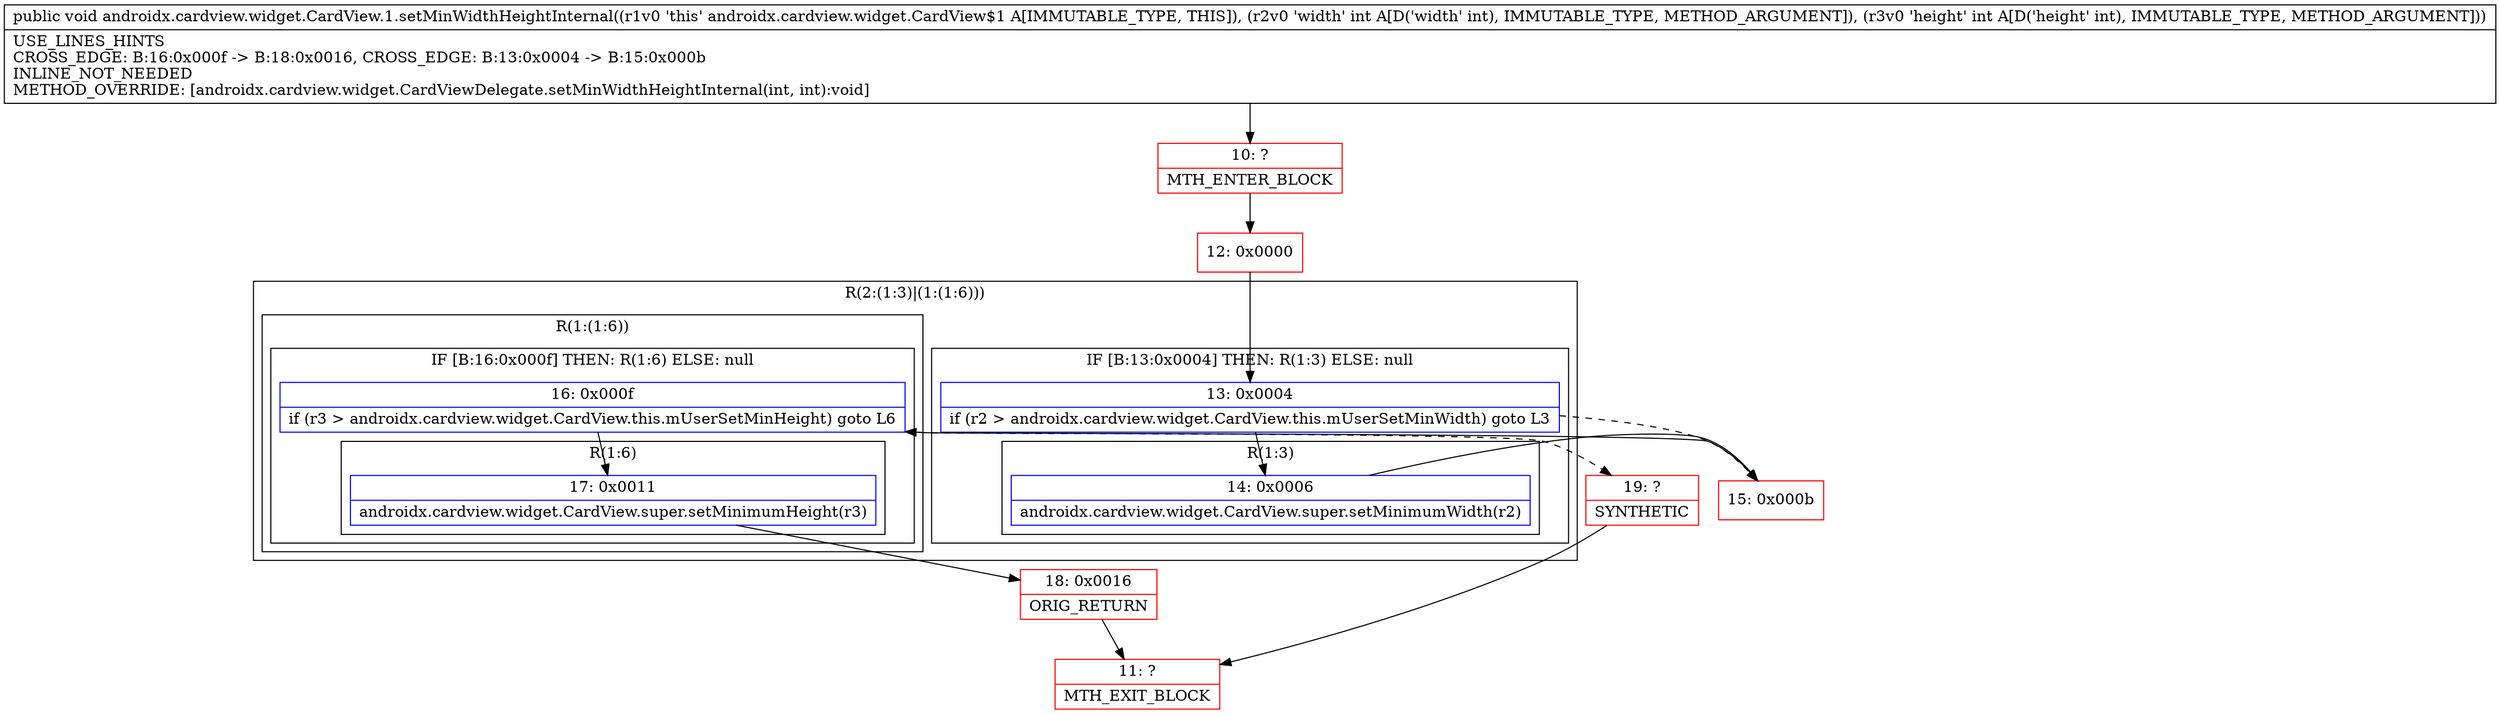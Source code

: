 digraph "CFG forandroidx.cardview.widget.CardView.1.setMinWidthHeightInternal(II)V" {
subgraph cluster_Region_1813911845 {
label = "R(2:(1:3)|(1:(1:6)))";
node [shape=record,color=blue];
subgraph cluster_IfRegion_1390498415 {
label = "IF [B:13:0x0004] THEN: R(1:3) ELSE: null";
node [shape=record,color=blue];
Node_13 [shape=record,label="{13\:\ 0x0004|if (r2 \> androidx.cardview.widget.CardView.this.mUserSetMinWidth) goto L3\l}"];
subgraph cluster_Region_613912872 {
label = "R(1:3)";
node [shape=record,color=blue];
Node_14 [shape=record,label="{14\:\ 0x0006|androidx.cardview.widget.CardView.super.setMinimumWidth(r2)\l}"];
}
}
subgraph cluster_Region_208599392 {
label = "R(1:(1:6))";
node [shape=record,color=blue];
subgraph cluster_IfRegion_279252729 {
label = "IF [B:16:0x000f] THEN: R(1:6) ELSE: null";
node [shape=record,color=blue];
Node_16 [shape=record,label="{16\:\ 0x000f|if (r3 \> androidx.cardview.widget.CardView.this.mUserSetMinHeight) goto L6\l}"];
subgraph cluster_Region_1208960168 {
label = "R(1:6)";
node [shape=record,color=blue];
Node_17 [shape=record,label="{17\:\ 0x0011|androidx.cardview.widget.CardView.super.setMinimumHeight(r3)\l}"];
}
}
}
}
Node_10 [shape=record,color=red,label="{10\:\ ?|MTH_ENTER_BLOCK\l}"];
Node_12 [shape=record,color=red,label="{12\:\ 0x0000}"];
Node_15 [shape=record,color=red,label="{15\:\ 0x000b}"];
Node_18 [shape=record,color=red,label="{18\:\ 0x0016|ORIG_RETURN\l}"];
Node_11 [shape=record,color=red,label="{11\:\ ?|MTH_EXIT_BLOCK\l}"];
Node_19 [shape=record,color=red,label="{19\:\ ?|SYNTHETIC\l}"];
MethodNode[shape=record,label="{public void androidx.cardview.widget.CardView.1.setMinWidthHeightInternal((r1v0 'this' androidx.cardview.widget.CardView$1 A[IMMUTABLE_TYPE, THIS]), (r2v0 'width' int A[D('width' int), IMMUTABLE_TYPE, METHOD_ARGUMENT]), (r3v0 'height' int A[D('height' int), IMMUTABLE_TYPE, METHOD_ARGUMENT]))  | USE_LINES_HINTS\lCROSS_EDGE: B:16:0x000f \-\> B:18:0x0016, CROSS_EDGE: B:13:0x0004 \-\> B:15:0x000b\lINLINE_NOT_NEEDED\lMETHOD_OVERRIDE: [androidx.cardview.widget.CardViewDelegate.setMinWidthHeightInternal(int, int):void]\l}"];
MethodNode -> Node_10;Node_13 -> Node_14;
Node_13 -> Node_15[style=dashed];
Node_14 -> Node_15;
Node_16 -> Node_17;
Node_16 -> Node_19[style=dashed];
Node_17 -> Node_18;
Node_10 -> Node_12;
Node_12 -> Node_13;
Node_15 -> Node_16;
Node_18 -> Node_11;
Node_19 -> Node_11;
}

